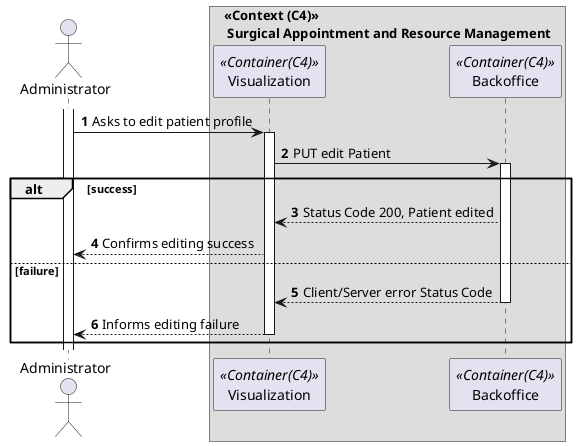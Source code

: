 @startuml
'https://plantuml.com/sequence-diagram

autonumber

actor "Administrator" as admin


box "<<Context (C4)>>\n Surgical Appointment and Resource Management"
participant Visualization as ui <<Container(C4)>>
participant Backoffice as bo <<Container(C4)>>


activate admin

admin -> ui : Asks to edit patient profile

activate ui

ui -> bo : PUT edit Patient 

activate bo

alt success

bo --> ui : Status Code 200, Patient edited

ui --> admin : Confirms editing success

else failure

bo --> ui:  Client/Server error Status Code

deactivate bo

ui --> admin: Informs editing failure

deactivate ui

end


@enduml